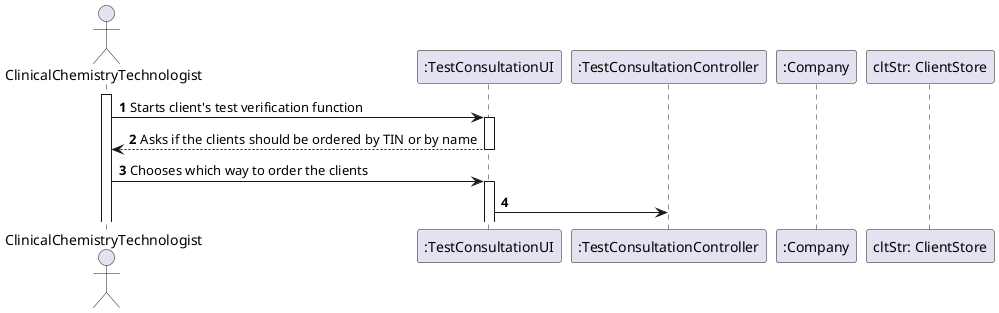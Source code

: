 @startuml
'https://plantuml.com/sequence-diagram

autonumber

actor ClinicalChemistryTechnologist as CCT
participant ":TestConsultationUI" as UI
participant ":TestConsultationController" as CTRL
participant ":Company" as CMP
participant "cltStr: ClientStore" as STORE

activate CCT
CCT -> UI: Starts client's test verification function
activate UI
UI --> CCT: Asks if the clients should be ordered by TIN or by name
deactivate UI
CCT -> UI: Chooses which way to order the clients
activate UI
UI -> CTRL:


@enduml